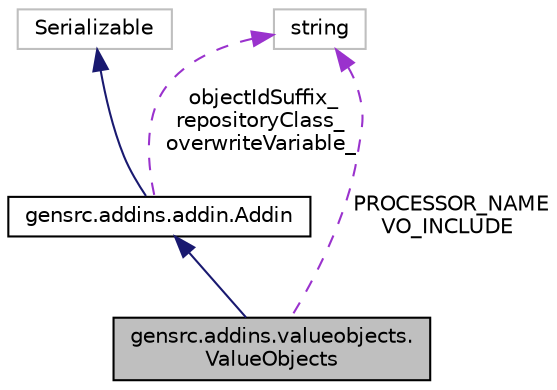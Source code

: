 digraph "gensrc.addins.valueobjects.ValueObjects"
{
  edge [fontname="Helvetica",fontsize="10",labelfontname="Helvetica",labelfontsize="10"];
  node [fontname="Helvetica",fontsize="10",shape=record];
  Node3 [label="gensrc.addins.valueobjects.\lValueObjects",height=0.2,width=0.4,color="black", fillcolor="grey75", style="filled", fontcolor="black"];
  Node4 -> Node3 [dir="back",color="midnightblue",fontsize="10",style="solid",fontname="Helvetica"];
  Node4 [label="gensrc.addins.addin.Addin",height=0.2,width=0.4,color="black", fillcolor="white", style="filled",URL="$classgensrc_1_1addins_1_1addin_1_1_addin.html"];
  Node5 -> Node4 [dir="back",color="midnightblue",fontsize="10",style="solid",fontname="Helvetica"];
  Node5 [label="Serializable",height=0.2,width=0.4,color="grey75", fillcolor="white", style="filled"];
  Node6 -> Node4 [dir="back",color="darkorchid3",fontsize="10",style="dashed",label=" objectIdSuffix_\nrepositoryClass_\noverwriteVariable_" ,fontname="Helvetica"];
  Node6 [label="string",height=0.2,width=0.4,color="grey75", fillcolor="white", style="filled"];
  Node6 -> Node3 [dir="back",color="darkorchid3",fontsize="10",style="dashed",label=" PROCESSOR_NAME\nVO_INCLUDE" ,fontname="Helvetica"];
}
